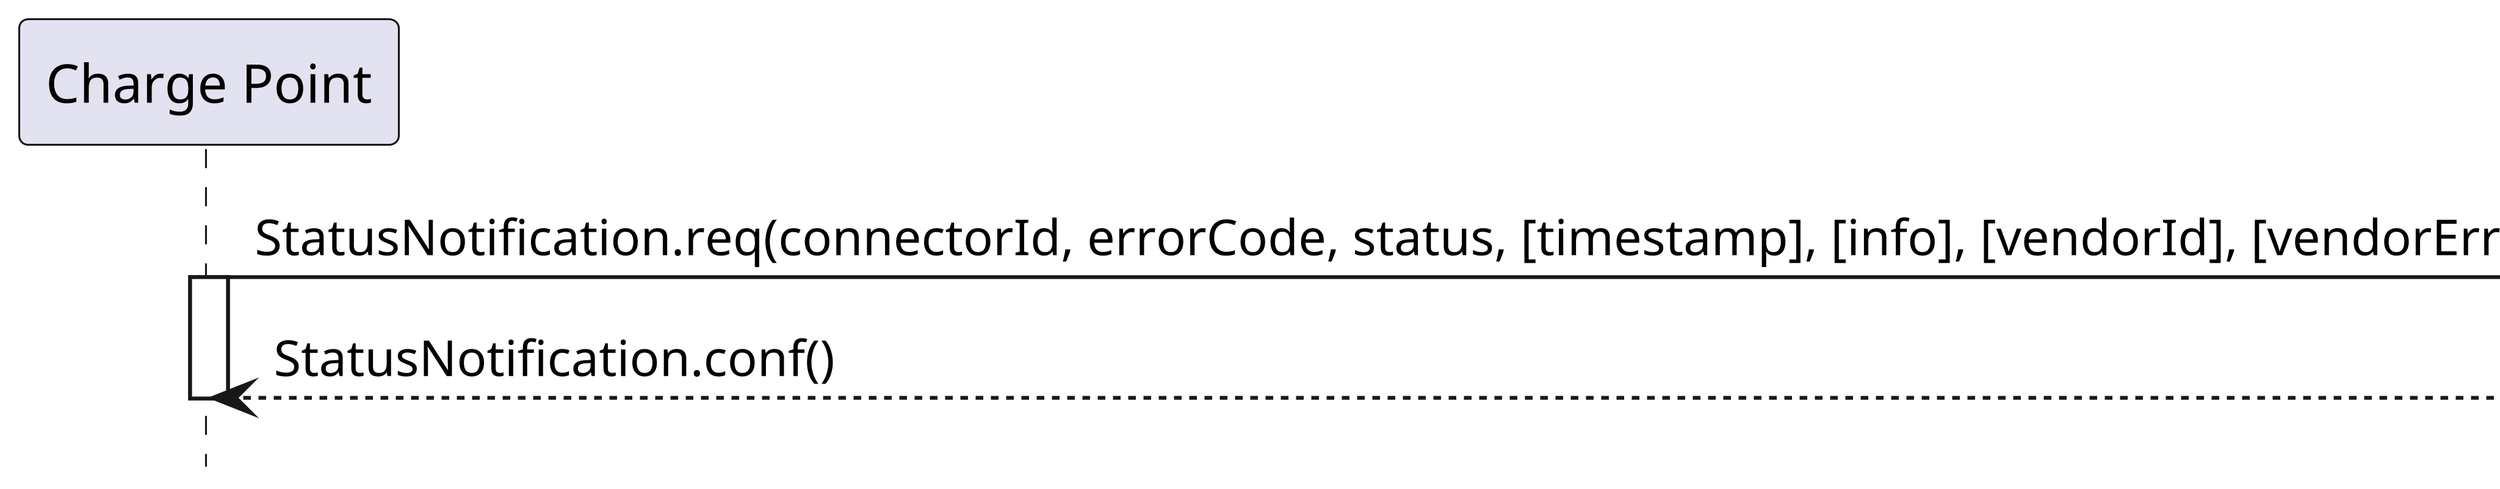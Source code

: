 @startuml
skinparam dpi 600
hide footbox

participant "Charge Point" as CP
participant "Central System" as CS
 
CP -> CS: StatusNotification.req(connectorId, errorCode, status, [timestamp], [info], [vendorId], [vendorErrorCode])
activate CP
activate CS
CS --> CP: StatusNotification.conf()

deactivate CS
deactivate CP
@enduml

